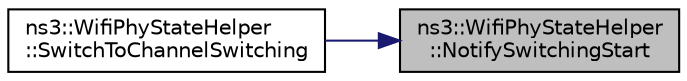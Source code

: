 digraph "ns3::WifiPhyStateHelper::NotifySwitchingStart"
{
 // LATEX_PDF_SIZE
  edge [fontname="Helvetica",fontsize="10",labelfontname="Helvetica",labelfontsize="10"];
  node [fontname="Helvetica",fontsize="10",shape=record];
  rankdir="RL";
  Node1 [label="ns3::WifiPhyStateHelper\l::NotifySwitchingStart",height=0.2,width=0.4,color="black", fillcolor="grey75", style="filled", fontcolor="black",tooltip="Notify all WifiPhyListener that we are switching channel with the given channel switching delay."];
  Node1 -> Node2 [dir="back",color="midnightblue",fontsize="10",style="solid",fontname="Helvetica"];
  Node2 [label="ns3::WifiPhyStateHelper\l::SwitchToChannelSwitching",height=0.2,width=0.4,color="black", fillcolor="white", style="filled",URL="$classns3_1_1_wifi_phy_state_helper.html#a4c14c3353b20a14934e20ece92bf411a",tooltip="Switch state to channel switching for the given duration."];
}
